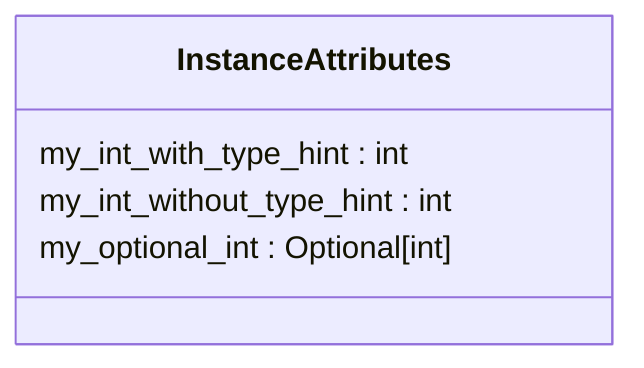 classDiagram
  class InstanceAttributes {
    my_int_with_type_hint : int
    my_int_without_type_hint : int
    my_optional_int : Optional[int]
  }